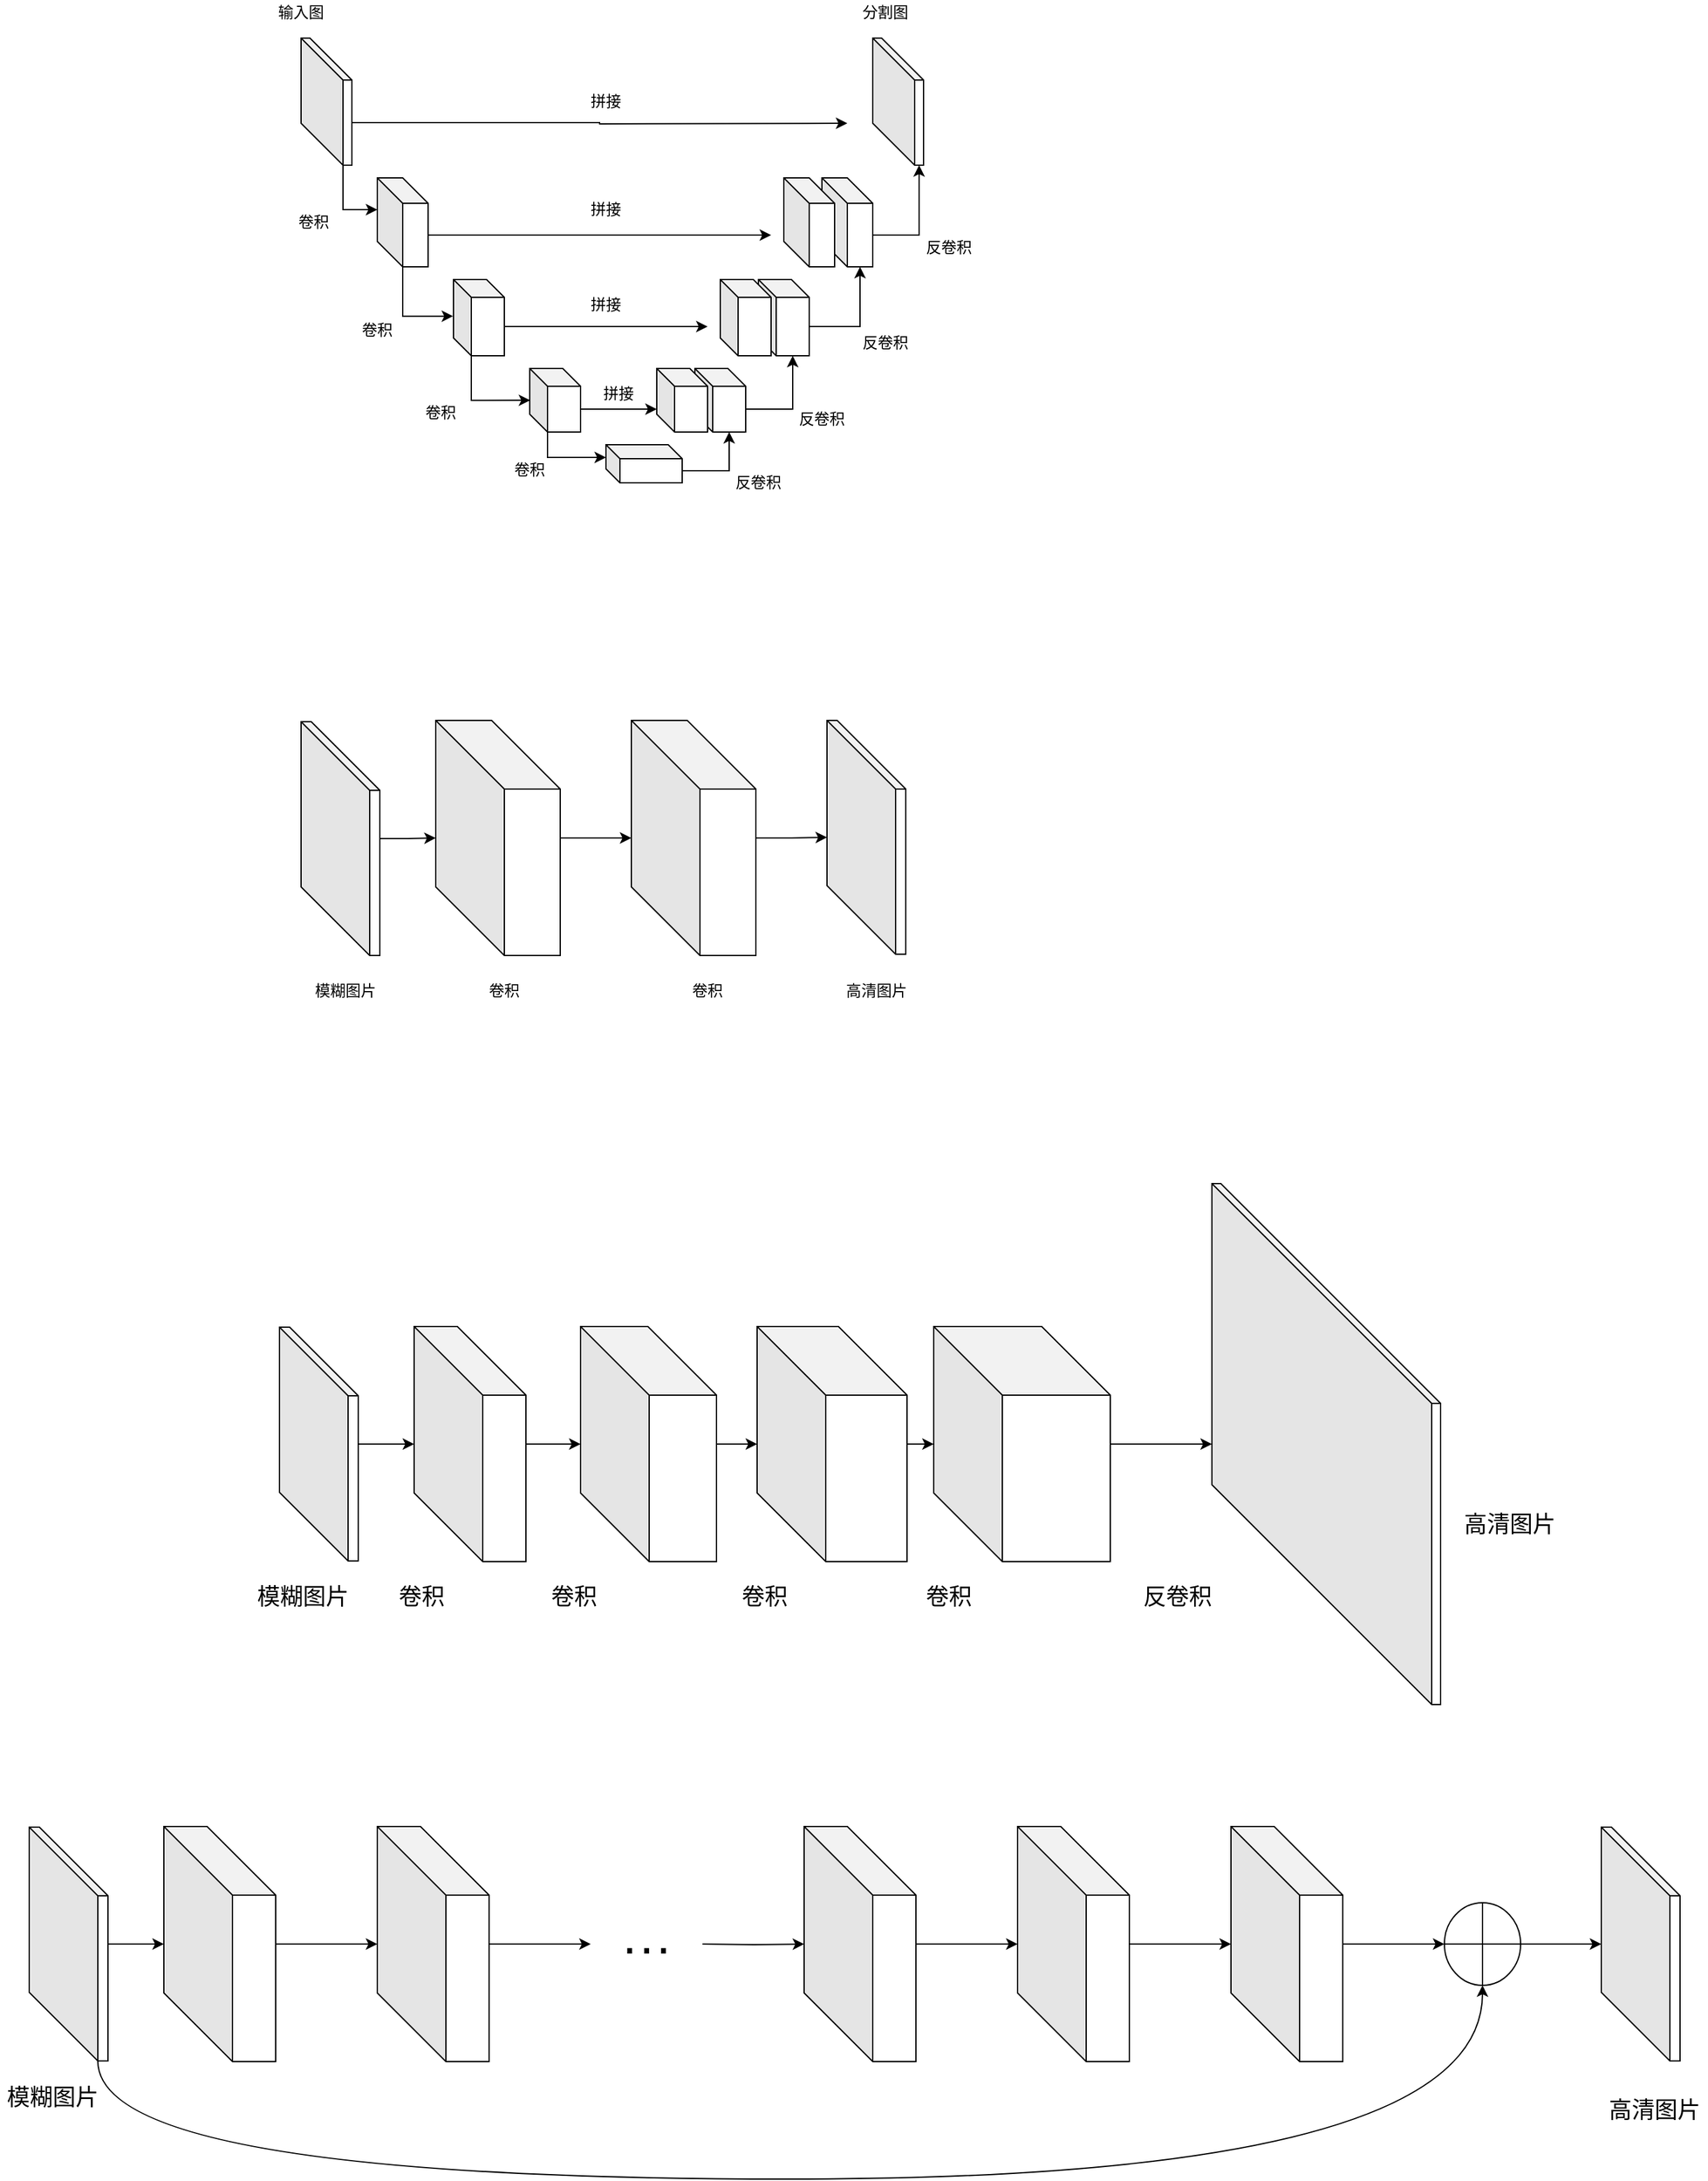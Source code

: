 <mxfile version="12.0.2" type="github" pages="1"><diagram id="wOaz4rl5ocmeG4FZzyd5" name="第 1 页"><mxGraphModel dx="2157" dy="750" grid="0" gridSize="10" guides="1" tooltips="1" connect="1" arrows="1" fold="1" page="0" pageScale="1" pageWidth="827" pageHeight="1169" math="0" shadow="0"><root><mxCell id="0"/><mxCell id="1" parent="0"/><mxCell id="D6dtOgMqJ2-p4HgzEwJj-21" style="edgeStyle=orthogonalEdgeStyle;rounded=0;orthogonalLoop=1;jettySize=auto;html=1;exitX=0;exitY=0;exitDx=33;exitDy=100;exitPerimeter=0;entryX=0;entryY=0;entryDx=0;entryDy=25;entryPerimeter=0;" edge="1" parent="1" source="D6dtOgMqJ2-p4HgzEwJj-11" target="D6dtOgMqJ2-p4HgzEwJj-12"><mxGeometry relative="1" as="geometry"/></mxCell><mxCell id="D6dtOgMqJ2-p4HgzEwJj-33" style="edgeStyle=orthogonalEdgeStyle;rounded=0;orthogonalLoop=1;jettySize=auto;html=1;exitX=0;exitY=0;exitDx=40;exitDy=66.5;exitPerimeter=0;" edge="1" parent="1" source="D6dtOgMqJ2-p4HgzEwJj-11"><mxGeometry relative="1" as="geometry"><mxPoint x="490" y="157" as="targetPoint"/></mxGeometry></mxCell><mxCell id="D6dtOgMqJ2-p4HgzEwJj-11" value="" style="shape=cube;whiteSpace=wrap;html=1;boundedLbl=1;backgroundOutline=1;darkOpacity=0.05;darkOpacity2=0.1;size=33;" vertex="1" parent="1"><mxGeometry x="60" y="90" width="40" height="100" as="geometry"/></mxCell><mxCell id="D6dtOgMqJ2-p4HgzEwJj-25" style="edgeStyle=orthogonalEdgeStyle;rounded=0;orthogonalLoop=1;jettySize=auto;html=1;exitX=0;exitY=0;exitDx=20;exitDy=70;exitPerimeter=0;entryX=-0.008;entryY=0.481;entryDx=0;entryDy=0;entryPerimeter=0;" edge="1" parent="1" source="D6dtOgMqJ2-p4HgzEwJj-12" target="D6dtOgMqJ2-p4HgzEwJj-14"><mxGeometry relative="1" as="geometry"/></mxCell><mxCell id="D6dtOgMqJ2-p4HgzEwJj-34" style="edgeStyle=orthogonalEdgeStyle;rounded=0;orthogonalLoop=1;jettySize=auto;html=1;exitX=0;exitY=0;exitDx=40;exitDy=45;exitPerimeter=0;" edge="1" parent="1" source="D6dtOgMqJ2-p4HgzEwJj-12"><mxGeometry relative="1" as="geometry"><mxPoint x="430" y="245" as="targetPoint"/></mxGeometry></mxCell><mxCell id="D6dtOgMqJ2-p4HgzEwJj-12" value="" style="shape=cube;whiteSpace=wrap;html=1;boundedLbl=1;backgroundOutline=1;darkOpacity=0.05;darkOpacity2=0.1;" vertex="1" parent="1"><mxGeometry x="120" y="200" width="40" height="70" as="geometry"/></mxCell><mxCell id="D6dtOgMqJ2-p4HgzEwJj-26" style="edgeStyle=orthogonalEdgeStyle;rounded=0;orthogonalLoop=1;jettySize=auto;html=1;exitX=0;exitY=0;exitDx=14;exitDy=60;exitPerimeter=0;entryX=0.009;entryY=0.501;entryDx=0;entryDy=0;entryPerimeter=0;" edge="1" parent="1" source="D6dtOgMqJ2-p4HgzEwJj-14" target="D6dtOgMqJ2-p4HgzEwJj-22"><mxGeometry relative="1" as="geometry"/></mxCell><mxCell id="D6dtOgMqJ2-p4HgzEwJj-35" style="edgeStyle=orthogonalEdgeStyle;rounded=0;orthogonalLoop=1;jettySize=auto;html=1;exitX=0;exitY=0;exitDx=40;exitDy=37;exitPerimeter=0;" edge="1" parent="1" source="D6dtOgMqJ2-p4HgzEwJj-14"><mxGeometry relative="1" as="geometry"><mxPoint x="380" y="317" as="targetPoint"/></mxGeometry></mxCell><mxCell id="D6dtOgMqJ2-p4HgzEwJj-14" value="" style="shape=cube;whiteSpace=wrap;html=1;boundedLbl=1;backgroundOutline=1;darkOpacity=0.05;darkOpacity2=0.1;size=14;" vertex="1" parent="1"><mxGeometry x="180" y="280" width="40" height="60" as="geometry"/></mxCell><mxCell id="D6dtOgMqJ2-p4HgzEwJj-29" style="edgeStyle=orthogonalEdgeStyle;rounded=0;orthogonalLoop=1;jettySize=auto;html=1;exitX=0;exitY=0;exitDx=60;exitDy=20.5;exitPerimeter=0;entryX=0;entryY=0;entryDx=27;entryDy=50;entryPerimeter=0;" edge="1" parent="1" source="D6dtOgMqJ2-p4HgzEwJj-16" target="D6dtOgMqJ2-p4HgzEwJj-17"><mxGeometry relative="1" as="geometry"/></mxCell><mxCell id="D6dtOgMqJ2-p4HgzEwJj-16" value="" style="shape=cube;whiteSpace=wrap;html=1;boundedLbl=1;backgroundOutline=1;darkOpacity=0.05;darkOpacity2=0.1;size=11;" vertex="1" parent="1"><mxGeometry x="300" y="410" width="60" height="30" as="geometry"/></mxCell><mxCell id="D6dtOgMqJ2-p4HgzEwJj-30" style="edgeStyle=orthogonalEdgeStyle;rounded=0;orthogonalLoop=1;jettySize=auto;html=1;exitX=0;exitY=0;exitDx=40;exitDy=32;exitPerimeter=0;entryX=0;entryY=0;entryDx=27;entryDy=60;entryPerimeter=0;" edge="1" parent="1" source="D6dtOgMqJ2-p4HgzEwJj-17" target="D6dtOgMqJ2-p4HgzEwJj-23"><mxGeometry relative="1" as="geometry"/></mxCell><mxCell id="D6dtOgMqJ2-p4HgzEwJj-17" value="" style="shape=cube;whiteSpace=wrap;html=1;boundedLbl=1;backgroundOutline=1;darkOpacity=0.05;darkOpacity2=0.1;size=14;" vertex="1" parent="1"><mxGeometry x="370" y="350" width="40" height="50" as="geometry"/></mxCell><mxCell id="D6dtOgMqJ2-p4HgzEwJj-32" style="edgeStyle=orthogonalEdgeStyle;rounded=0;orthogonalLoop=1;jettySize=auto;html=1;exitX=0;exitY=0;exitDx=40;exitDy=45;exitPerimeter=0;entryX=0;entryY=0;entryDx=36.5;entryDy=100;entryPerimeter=0;" edge="1" parent="1" source="D6dtOgMqJ2-p4HgzEwJj-18" target="D6dtOgMqJ2-p4HgzEwJj-19"><mxGeometry relative="1" as="geometry"/></mxCell><mxCell id="D6dtOgMqJ2-p4HgzEwJj-18" value="" style="shape=cube;whiteSpace=wrap;html=1;boundedLbl=1;backgroundOutline=1;darkOpacity=0.05;darkOpacity2=0.1;" vertex="1" parent="1"><mxGeometry x="470" y="200" width="40" height="70" as="geometry"/></mxCell><mxCell id="D6dtOgMqJ2-p4HgzEwJj-19" value="" style="shape=cube;whiteSpace=wrap;html=1;boundedLbl=1;backgroundOutline=1;darkOpacity=0.05;darkOpacity2=0.1;size=33;" vertex="1" parent="1"><mxGeometry x="510" y="90" width="40" height="100" as="geometry"/></mxCell><mxCell id="D6dtOgMqJ2-p4HgzEwJj-28" style="edgeStyle=orthogonalEdgeStyle;rounded=0;orthogonalLoop=1;jettySize=auto;html=1;exitX=0;exitY=0;exitDx=14;exitDy=50;exitPerimeter=0;entryX=0;entryY=0;entryDx=0;entryDy=9.5;entryPerimeter=0;" edge="1" parent="1" source="D6dtOgMqJ2-p4HgzEwJj-22" target="D6dtOgMqJ2-p4HgzEwJj-16"><mxGeometry relative="1" as="geometry"><mxPoint x="290.0" y="420.0" as="targetPoint"/></mxGeometry></mxCell><mxCell id="D6dtOgMqJ2-p4HgzEwJj-36" style="edgeStyle=orthogonalEdgeStyle;rounded=0;orthogonalLoop=1;jettySize=auto;html=1;exitX=0;exitY=0;exitDx=40;exitDy=32;exitPerimeter=0;" edge="1" parent="1" source="D6dtOgMqJ2-p4HgzEwJj-22"><mxGeometry relative="1" as="geometry"><mxPoint x="340" y="382" as="targetPoint"/></mxGeometry></mxCell><mxCell id="D6dtOgMqJ2-p4HgzEwJj-22" value="" style="shape=cube;whiteSpace=wrap;html=1;boundedLbl=1;backgroundOutline=1;darkOpacity=0.05;darkOpacity2=0.1;size=14;" vertex="1" parent="1"><mxGeometry x="240" y="350" width="40" height="50" as="geometry"/></mxCell><mxCell id="D6dtOgMqJ2-p4HgzEwJj-31" style="edgeStyle=orthogonalEdgeStyle;rounded=0;orthogonalLoop=1;jettySize=auto;html=1;exitX=0;exitY=0;exitDx=40;exitDy=37;exitPerimeter=0;entryX=0;entryY=0;entryDx=30;entryDy=70;entryPerimeter=0;" edge="1" parent="1" source="D6dtOgMqJ2-p4HgzEwJj-23" target="D6dtOgMqJ2-p4HgzEwJj-18"><mxGeometry relative="1" as="geometry"/></mxCell><mxCell id="D6dtOgMqJ2-p4HgzEwJj-23" value="" style="shape=cube;whiteSpace=wrap;html=1;boundedLbl=1;backgroundOutline=1;darkOpacity=0.05;darkOpacity2=0.1;size=14;" vertex="1" parent="1"><mxGeometry x="420" y="280" width="40" height="60" as="geometry"/></mxCell><mxCell id="D6dtOgMqJ2-p4HgzEwJj-37" value="" style="shape=cube;whiteSpace=wrap;html=1;boundedLbl=1;backgroundOutline=1;darkOpacity=0.05;darkOpacity2=0.1;size=14;" vertex="1" parent="1"><mxGeometry x="340" y="350" width="40" height="50" as="geometry"/></mxCell><mxCell id="D6dtOgMqJ2-p4HgzEwJj-40" value="" style="shape=cube;whiteSpace=wrap;html=1;boundedLbl=1;backgroundOutline=1;darkOpacity=0.05;darkOpacity2=0.1;size=14;" vertex="1" parent="1"><mxGeometry x="390" y="280" width="40" height="60" as="geometry"/></mxCell><mxCell id="D6dtOgMqJ2-p4HgzEwJj-41" value="" style="shape=cube;whiteSpace=wrap;html=1;boundedLbl=1;backgroundOutline=1;darkOpacity=0.05;darkOpacity2=0.1;" vertex="1" parent="1"><mxGeometry x="440" y="200" width="40" height="70" as="geometry"/></mxCell><mxCell id="D6dtOgMqJ2-p4HgzEwJj-42" value="输入图" style="text;html=1;strokeColor=none;fillColor=none;align=center;verticalAlign=middle;whiteSpace=wrap;rounded=0;" vertex="1" parent="1"><mxGeometry x="40" y="60" width="40" height="20" as="geometry"/></mxCell><mxCell id="D6dtOgMqJ2-p4HgzEwJj-43" value="分割图" style="text;html=1;strokeColor=none;fillColor=none;align=center;verticalAlign=middle;whiteSpace=wrap;rounded=0;" vertex="1" parent="1"><mxGeometry x="500" y="60" width="40" height="20" as="geometry"/></mxCell><mxCell id="D6dtOgMqJ2-p4HgzEwJj-44" value="卷积" style="text;html=1;strokeColor=none;fillColor=none;align=center;verticalAlign=middle;whiteSpace=wrap;rounded=0;" vertex="1" parent="1"><mxGeometry x="50" y="225" width="40" height="20" as="geometry"/></mxCell><mxCell id="D6dtOgMqJ2-p4HgzEwJj-45" value="卷积" style="text;html=1;strokeColor=none;fillColor=none;align=center;verticalAlign=middle;whiteSpace=wrap;rounded=0;" vertex="1" parent="1"><mxGeometry x="100" y="310" width="40" height="20" as="geometry"/></mxCell><mxCell id="D6dtOgMqJ2-p4HgzEwJj-46" value="卷积" style="text;html=1;strokeColor=none;fillColor=none;align=center;verticalAlign=middle;whiteSpace=wrap;rounded=0;" vertex="1" parent="1"><mxGeometry x="150" y="375" width="40" height="20" as="geometry"/></mxCell><mxCell id="D6dtOgMqJ2-p4HgzEwJj-47" value="卷积" style="text;html=1;strokeColor=none;fillColor=none;align=center;verticalAlign=middle;whiteSpace=wrap;rounded=0;" vertex="1" parent="1"><mxGeometry x="220" y="420" width="40" height="20" as="geometry"/></mxCell><mxCell id="D6dtOgMqJ2-p4HgzEwJj-48" value="反卷积" style="text;html=1;strokeColor=none;fillColor=none;align=center;verticalAlign=middle;whiteSpace=wrap;rounded=0;" vertex="1" parent="1"><mxGeometry x="400" y="430" width="40" height="20" as="geometry"/></mxCell><mxCell id="D6dtOgMqJ2-p4HgzEwJj-49" value="反卷积" style="text;html=1;strokeColor=none;fillColor=none;align=center;verticalAlign=middle;whiteSpace=wrap;rounded=0;" vertex="1" parent="1"><mxGeometry x="450" y="380" width="40" height="20" as="geometry"/></mxCell><mxCell id="D6dtOgMqJ2-p4HgzEwJj-50" value="反卷积" style="text;html=1;strokeColor=none;fillColor=none;align=center;verticalAlign=middle;whiteSpace=wrap;rounded=0;" vertex="1" parent="1"><mxGeometry x="500" y="320" width="40" height="20" as="geometry"/></mxCell><mxCell id="D6dtOgMqJ2-p4HgzEwJj-51" value="反卷积" style="text;html=1;strokeColor=none;fillColor=none;align=center;verticalAlign=middle;whiteSpace=wrap;rounded=0;" vertex="1" parent="1"><mxGeometry x="550" y="245" width="40" height="20" as="geometry"/></mxCell><mxCell id="D6dtOgMqJ2-p4HgzEwJj-52" value="拼接" style="text;html=1;strokeColor=none;fillColor=none;align=center;verticalAlign=middle;whiteSpace=wrap;rounded=0;" vertex="1" parent="1"><mxGeometry x="290" y="360" width="40" height="20" as="geometry"/></mxCell><mxCell id="D6dtOgMqJ2-p4HgzEwJj-53" value="拼接" style="text;html=1;strokeColor=none;fillColor=none;align=center;verticalAlign=middle;whiteSpace=wrap;rounded=0;" vertex="1" parent="1"><mxGeometry x="280" y="290" width="40" height="20" as="geometry"/></mxCell><mxCell id="D6dtOgMqJ2-p4HgzEwJj-54" value="拼接" style="text;html=1;strokeColor=none;fillColor=none;align=center;verticalAlign=middle;whiteSpace=wrap;rounded=0;" vertex="1" parent="1"><mxGeometry x="280" y="215" width="40" height="20" as="geometry"/></mxCell><mxCell id="D6dtOgMqJ2-p4HgzEwJj-55" value="拼接" style="text;html=1;strokeColor=none;fillColor=none;align=center;verticalAlign=middle;whiteSpace=wrap;rounded=0;" vertex="1" parent="1"><mxGeometry x="280" y="130" width="40" height="20" as="geometry"/></mxCell><mxCell id="D6dtOgMqJ2-p4HgzEwJj-58" value="" style="edgeStyle=orthogonalEdgeStyle;rounded=0;orthogonalLoop=1;jettySize=auto;html=1;" edge="1" parent="1" source="D6dtOgMqJ2-p4HgzEwJj-56" target="D6dtOgMqJ2-p4HgzEwJj-57"><mxGeometry relative="1" as="geometry"/></mxCell><mxCell id="D6dtOgMqJ2-p4HgzEwJj-56" value="" style="shape=cube;whiteSpace=wrap;html=1;boundedLbl=1;backgroundOutline=1;darkOpacity=0.05;darkOpacity2=0.1;size=54;" vertex="1" parent="1"><mxGeometry x="60" y="628" width="62" height="184" as="geometry"/></mxCell><mxCell id="D6dtOgMqJ2-p4HgzEwJj-60" value="" style="edgeStyle=orthogonalEdgeStyle;rounded=0;orthogonalLoop=1;jettySize=auto;html=1;" edge="1" parent="1" source="D6dtOgMqJ2-p4HgzEwJj-57" target="D6dtOgMqJ2-p4HgzEwJj-59"><mxGeometry relative="1" as="geometry"/></mxCell><mxCell id="D6dtOgMqJ2-p4HgzEwJj-57" value="" style="shape=cube;whiteSpace=wrap;html=1;boundedLbl=1;backgroundOutline=1;darkOpacity=0.05;darkOpacity2=0.1;size=54;" vertex="1" parent="1"><mxGeometry x="166" y="627" width="98" height="185" as="geometry"/></mxCell><mxCell id="D6dtOgMqJ2-p4HgzEwJj-65" value="" style="edgeStyle=orthogonalEdgeStyle;rounded=0;orthogonalLoop=1;jettySize=auto;html=1;" edge="1" parent="1" source="D6dtOgMqJ2-p4HgzEwJj-59" target="D6dtOgMqJ2-p4HgzEwJj-63"><mxGeometry relative="1" as="geometry"/></mxCell><mxCell id="D6dtOgMqJ2-p4HgzEwJj-59" value="" style="shape=cube;whiteSpace=wrap;html=1;boundedLbl=1;backgroundOutline=1;darkOpacity=0.05;darkOpacity2=0.1;size=54;" vertex="1" parent="1"><mxGeometry x="320" y="627" width="98" height="185" as="geometry"/></mxCell><mxCell id="D6dtOgMqJ2-p4HgzEwJj-63" value="" style="shape=cube;whiteSpace=wrap;html=1;boundedLbl=1;backgroundOutline=1;darkOpacity=0.05;darkOpacity2=0.1;size=54;" vertex="1" parent="1"><mxGeometry x="474" y="627" width="62" height="184" as="geometry"/></mxCell><mxCell id="D6dtOgMqJ2-p4HgzEwJj-66" value="模糊图片" style="text;html=1;strokeColor=none;fillColor=none;align=center;verticalAlign=middle;whiteSpace=wrap;rounded=0;" vertex="1" parent="1"><mxGeometry x="70" y="830" width="50" height="20" as="geometry"/></mxCell><mxCell id="D6dtOgMqJ2-p4HgzEwJj-67" value="卷积" style="text;html=1;strokeColor=none;fillColor=none;align=center;verticalAlign=middle;whiteSpace=wrap;rounded=0;" vertex="1" parent="1"><mxGeometry x="195" y="830" width="50" height="20" as="geometry"/></mxCell><mxCell id="D6dtOgMqJ2-p4HgzEwJj-68" value="卷积" style="text;html=1;strokeColor=none;fillColor=none;align=center;verticalAlign=middle;whiteSpace=wrap;rounded=0;" vertex="1" parent="1"><mxGeometry x="355" y="830" width="50" height="20" as="geometry"/></mxCell><mxCell id="D6dtOgMqJ2-p4HgzEwJj-69" value="高清图片" style="text;html=1;strokeColor=none;fillColor=none;align=center;verticalAlign=middle;whiteSpace=wrap;rounded=0;" vertex="1" parent="1"><mxGeometry x="486" y="830" width="54" height="20" as="geometry"/></mxCell><mxCell id="D6dtOgMqJ2-p4HgzEwJj-70" value="" style="edgeStyle=orthogonalEdgeStyle;rounded=0;orthogonalLoop=1;jettySize=auto;html=1;" edge="1" parent="1" source="D6dtOgMqJ2-p4HgzEwJj-71" target="D6dtOgMqJ2-p4HgzEwJj-73"><mxGeometry relative="1" as="geometry"/></mxCell><mxCell id="D6dtOgMqJ2-p4HgzEwJj-71" value="" style="shape=cube;whiteSpace=wrap;html=1;boundedLbl=1;backgroundOutline=1;darkOpacity=0.05;darkOpacity2=0.1;size=54;" vertex="1" parent="1"><mxGeometry x="43" y="1104.5" width="62" height="184" as="geometry"/></mxCell><mxCell id="D6dtOgMqJ2-p4HgzEwJj-72" value="" style="edgeStyle=orthogonalEdgeStyle;rounded=0;orthogonalLoop=1;jettySize=auto;html=1;" edge="1" parent="1" source="D6dtOgMqJ2-p4HgzEwJj-73" target="D6dtOgMqJ2-p4HgzEwJj-75"><mxGeometry relative="1" as="geometry"/></mxCell><mxCell id="D6dtOgMqJ2-p4HgzEwJj-73" value="" style="shape=cube;whiteSpace=wrap;html=1;boundedLbl=1;backgroundOutline=1;darkOpacity=0.05;darkOpacity2=0.1;size=54;" vertex="1" parent="1"><mxGeometry x="149" y="1104" width="88" height="185" as="geometry"/></mxCell><mxCell id="D6dtOgMqJ2-p4HgzEwJj-87" value="" style="edgeStyle=orthogonalEdgeStyle;rounded=0;orthogonalLoop=1;jettySize=auto;html=1;" edge="1" parent="1" source="D6dtOgMqJ2-p4HgzEwJj-75" target="D6dtOgMqJ2-p4HgzEwJj-86"><mxGeometry relative="1" as="geometry"/></mxCell><mxCell id="D6dtOgMqJ2-p4HgzEwJj-75" value="" style="shape=cube;whiteSpace=wrap;html=1;boundedLbl=1;backgroundOutline=1;darkOpacity=0.05;darkOpacity2=0.1;size=54;" vertex="1" parent="1"><mxGeometry x="280" y="1104" width="107" height="185" as="geometry"/></mxCell><mxCell id="D6dtOgMqJ2-p4HgzEwJj-89" value="" style="edgeStyle=orthogonalEdgeStyle;rounded=0;orthogonalLoop=1;jettySize=auto;html=1;" edge="1" parent="1" source="D6dtOgMqJ2-p4HgzEwJj-86" target="D6dtOgMqJ2-p4HgzEwJj-88"><mxGeometry relative="1" as="geometry"/></mxCell><mxCell id="D6dtOgMqJ2-p4HgzEwJj-86" value="" style="shape=cube;whiteSpace=wrap;html=1;boundedLbl=1;backgroundOutline=1;darkOpacity=0.05;darkOpacity2=0.1;size=54;" vertex="1" parent="1"><mxGeometry x="419" y="1104" width="118" height="185" as="geometry"/></mxCell><mxCell id="D6dtOgMqJ2-p4HgzEwJj-91" value="" style="edgeStyle=orthogonalEdgeStyle;rounded=0;orthogonalLoop=1;jettySize=auto;html=1;" edge="1" parent="1" source="D6dtOgMqJ2-p4HgzEwJj-88" target="D6dtOgMqJ2-p4HgzEwJj-90"><mxGeometry relative="1" as="geometry"/></mxCell><mxCell id="D6dtOgMqJ2-p4HgzEwJj-88" value="" style="shape=cube;whiteSpace=wrap;html=1;boundedLbl=1;backgroundOutline=1;darkOpacity=0.05;darkOpacity2=0.1;size=54;" vertex="1" parent="1"><mxGeometry x="558" y="1104" width="139" height="185" as="geometry"/></mxCell><mxCell id="D6dtOgMqJ2-p4HgzEwJj-90" value="" style="shape=cube;whiteSpace=wrap;html=1;boundedLbl=1;backgroundOutline=1;darkOpacity=0.05;darkOpacity2=0.1;size=173;" vertex="1" parent="1"><mxGeometry x="777" y="991.5" width="180" height="410" as="geometry"/></mxCell><mxCell id="D6dtOgMqJ2-p4HgzEwJj-77" value="模糊图片" style="text;html=1;strokeColor=none;fillColor=none;align=center;verticalAlign=middle;whiteSpace=wrap;rounded=0;fontSize=18;" vertex="1" parent="1"><mxGeometry x="20" y="1307" width="83" height="20" as="geometry"/></mxCell><mxCell id="D6dtOgMqJ2-p4HgzEwJj-78" value="卷积" style="text;html=1;strokeColor=none;fillColor=none;align=center;verticalAlign=middle;whiteSpace=wrap;rounded=0;fontSize=18;" vertex="1" parent="1"><mxGeometry x="130" y="1306.5" width="50" height="20" as="geometry"/></mxCell><mxCell id="D6dtOgMqJ2-p4HgzEwJj-79" value="卷积" style="text;html=1;strokeColor=none;fillColor=none;align=center;verticalAlign=middle;whiteSpace=wrap;rounded=0;fontSize=18;" vertex="1" parent="1"><mxGeometry x="250" y="1306.5" width="50" height="20" as="geometry"/></mxCell><mxCell id="D6dtOgMqJ2-p4HgzEwJj-92" value="卷积" style="text;html=1;strokeColor=none;fillColor=none;align=center;verticalAlign=middle;whiteSpace=wrap;rounded=0;fontSize=18;" vertex="1" parent="1"><mxGeometry x="400" y="1306.5" width="50" height="20" as="geometry"/></mxCell><mxCell id="D6dtOgMqJ2-p4HgzEwJj-93" value="卷积" style="text;html=1;strokeColor=none;fillColor=none;align=center;verticalAlign=middle;whiteSpace=wrap;rounded=0;fontSize=18;" vertex="1" parent="1"><mxGeometry x="545" y="1306.5" width="50" height="20" as="geometry"/></mxCell><mxCell id="D6dtOgMqJ2-p4HgzEwJj-94" value="反卷积" style="text;html=1;strokeColor=none;fillColor=none;align=center;verticalAlign=middle;whiteSpace=wrap;rounded=0;fontSize=18;" vertex="1" parent="1"><mxGeometry x="720" y="1307" width="60" height="20" as="geometry"/></mxCell><mxCell id="D6dtOgMqJ2-p4HgzEwJj-95" value="高清图片" style="text;html=1;strokeColor=none;fillColor=none;align=center;verticalAlign=middle;whiteSpace=wrap;rounded=0;fontSize=18;" vertex="1" parent="1"><mxGeometry x="970" y="1250" width="83" height="20" as="geometry"/></mxCell><mxCell id="D6dtOgMqJ2-p4HgzEwJj-96" value="" style="edgeStyle=orthogonalEdgeStyle;rounded=0;orthogonalLoop=1;jettySize=auto;html=1;" edge="1" parent="1" source="D6dtOgMqJ2-p4HgzEwJj-97" target="D6dtOgMqJ2-p4HgzEwJj-98"><mxGeometry relative="1" as="geometry"/></mxCell><mxCell id="D6dtOgMqJ2-p4HgzEwJj-117" style="edgeStyle=orthogonalEdgeStyle;orthogonalLoop=1;jettySize=auto;html=1;exitX=0;exitY=0;exitDx=54;exitDy=184;exitPerimeter=0;entryX=0.5;entryY=1;entryDx=0;entryDy=0;fontSize=40;curved=1;" edge="1" parent="1" source="D6dtOgMqJ2-p4HgzEwJj-97" target="D6dtOgMqJ2-p4HgzEwJj-112"><mxGeometry relative="1" as="geometry"><Array as="points"><mxPoint x="-100" y="1775"/><mxPoint x="990" y="1775"/></Array></mxGeometry></mxCell><mxCell id="D6dtOgMqJ2-p4HgzEwJj-97" value="" style="shape=cube;whiteSpace=wrap;html=1;boundedLbl=1;backgroundOutline=1;darkOpacity=0.05;darkOpacity2=0.1;size=54;" vertex="1" parent="1"><mxGeometry x="-154" y="1498" width="62" height="184" as="geometry"/></mxCell><mxCell id="D6dtOgMqJ2-p4HgzEwJj-102" value="" style="edgeStyle=orthogonalEdgeStyle;rounded=0;orthogonalLoop=1;jettySize=auto;html=1;fontSize=18;" edge="1" parent="1" source="D6dtOgMqJ2-p4HgzEwJj-98" target="D6dtOgMqJ2-p4HgzEwJj-101"><mxGeometry relative="1" as="geometry"/></mxCell><mxCell id="D6dtOgMqJ2-p4HgzEwJj-98" value="" style="shape=cube;whiteSpace=wrap;html=1;boundedLbl=1;backgroundOutline=1;darkOpacity=0.05;darkOpacity2=0.1;size=54;" vertex="1" parent="1"><mxGeometry x="-48" y="1497.5" width="88" height="185" as="geometry"/></mxCell><mxCell id="D6dtOgMqJ2-p4HgzEwJj-104" value="" style="edgeStyle=orthogonalEdgeStyle;rounded=0;orthogonalLoop=1;jettySize=auto;html=1;fontSize=18;" edge="1" parent="1" source="D6dtOgMqJ2-p4HgzEwJj-101"><mxGeometry relative="1" as="geometry"><mxPoint x="288" y="1590" as="targetPoint"/></mxGeometry></mxCell><mxCell id="D6dtOgMqJ2-p4HgzEwJj-101" value="" style="shape=cube;whiteSpace=wrap;html=1;boundedLbl=1;backgroundOutline=1;darkOpacity=0.05;darkOpacity2=0.1;size=54;" vertex="1" parent="1"><mxGeometry x="120" y="1497.5" width="88" height="185" as="geometry"/></mxCell><mxCell id="D6dtOgMqJ2-p4HgzEwJj-106" value="" style="edgeStyle=orthogonalEdgeStyle;rounded=0;orthogonalLoop=1;jettySize=auto;html=1;fontSize=18;" edge="1" parent="1" target="D6dtOgMqJ2-p4HgzEwJj-105"><mxGeometry relative="1" as="geometry"><mxPoint x="376" y="1590" as="sourcePoint"/></mxGeometry></mxCell><mxCell id="D6dtOgMqJ2-p4HgzEwJj-108" value="" style="edgeStyle=orthogonalEdgeStyle;rounded=0;orthogonalLoop=1;jettySize=auto;html=1;fontSize=18;" edge="1" parent="1" source="D6dtOgMqJ2-p4HgzEwJj-105" target="D6dtOgMqJ2-p4HgzEwJj-107"><mxGeometry relative="1" as="geometry"/></mxCell><mxCell id="D6dtOgMqJ2-p4HgzEwJj-105" value="" style="shape=cube;whiteSpace=wrap;html=1;boundedLbl=1;backgroundOutline=1;darkOpacity=0.05;darkOpacity2=0.1;size=54;" vertex="1" parent="1"><mxGeometry x="456" y="1497.5" width="88" height="185" as="geometry"/></mxCell><mxCell id="D6dtOgMqJ2-p4HgzEwJj-110" value="" style="edgeStyle=orthogonalEdgeStyle;rounded=0;orthogonalLoop=1;jettySize=auto;html=1;fontSize=18;" edge="1" parent="1" source="D6dtOgMqJ2-p4HgzEwJj-107" target="D6dtOgMqJ2-p4HgzEwJj-109"><mxGeometry relative="1" as="geometry"/></mxCell><mxCell id="D6dtOgMqJ2-p4HgzEwJj-107" value="" style="shape=cube;whiteSpace=wrap;html=1;boundedLbl=1;backgroundOutline=1;darkOpacity=0.05;darkOpacity2=0.1;size=54;" vertex="1" parent="1"><mxGeometry x="624" y="1497.5" width="88" height="185" as="geometry"/></mxCell><mxCell id="D6dtOgMqJ2-p4HgzEwJj-113" value="" style="edgeStyle=orthogonalEdgeStyle;rounded=0;orthogonalLoop=1;jettySize=auto;html=1;fontSize=40;" edge="1" parent="1" source="D6dtOgMqJ2-p4HgzEwJj-109" target="D6dtOgMqJ2-p4HgzEwJj-112"><mxGeometry relative="1" as="geometry"/></mxCell><mxCell id="D6dtOgMqJ2-p4HgzEwJj-109" value="" style="shape=cube;whiteSpace=wrap;html=1;boundedLbl=1;backgroundOutline=1;darkOpacity=0.05;darkOpacity2=0.1;size=54;" vertex="1" parent="1"><mxGeometry x="792" y="1497.5" width="88" height="185" as="geometry"/></mxCell><mxCell id="D6dtOgMqJ2-p4HgzEwJj-99" value="模糊图片" style="text;html=1;strokeColor=none;fillColor=none;align=center;verticalAlign=middle;whiteSpace=wrap;rounded=0;fontSize=18;" vertex="1" parent="1"><mxGeometry x="-177" y="1700.5" width="83" height="20" as="geometry"/></mxCell><mxCell id="D6dtOgMqJ2-p4HgzEwJj-111" value="···" style="text;html=1;strokeColor=none;fillColor=none;align=center;verticalAlign=middle;whiteSpace=wrap;rounded=0;fontSize=40;" vertex="1" parent="1"><mxGeometry x="312" y="1581" width="40" height="20" as="geometry"/></mxCell><mxCell id="D6dtOgMqJ2-p4HgzEwJj-115" value="" style="edgeStyle=orthogonalEdgeStyle;rounded=0;orthogonalLoop=1;jettySize=auto;html=1;fontSize=40;" edge="1" parent="1" source="D6dtOgMqJ2-p4HgzEwJj-112" target="D6dtOgMqJ2-p4HgzEwJj-114"><mxGeometry relative="1" as="geometry"/></mxCell><mxCell id="D6dtOgMqJ2-p4HgzEwJj-112" value="" style="shape=orEllipse;perimeter=ellipsePerimeter;whiteSpace=wrap;html=1;backgroundOutline=1;fontSize=40;" vertex="1" parent="1"><mxGeometry x="960" y="1557.5" width="60" height="65" as="geometry"/></mxCell><mxCell id="D6dtOgMqJ2-p4HgzEwJj-114" value="" style="shape=cube;whiteSpace=wrap;html=1;boundedLbl=1;backgroundOutline=1;darkOpacity=0.05;darkOpacity2=0.1;size=54;" vertex="1" parent="1"><mxGeometry x="1083.5" y="1498" width="62" height="184" as="geometry"/></mxCell><mxCell id="D6dtOgMqJ2-p4HgzEwJj-118" value="高清图片" style="text;html=1;strokeColor=none;fillColor=none;align=center;verticalAlign=middle;whiteSpace=wrap;rounded=0;fontSize=18;" vertex="1" parent="1"><mxGeometry x="1083.5" y="1710.5" width="83" height="20" as="geometry"/></mxCell></root></mxGraphModel></diagram></mxfile>